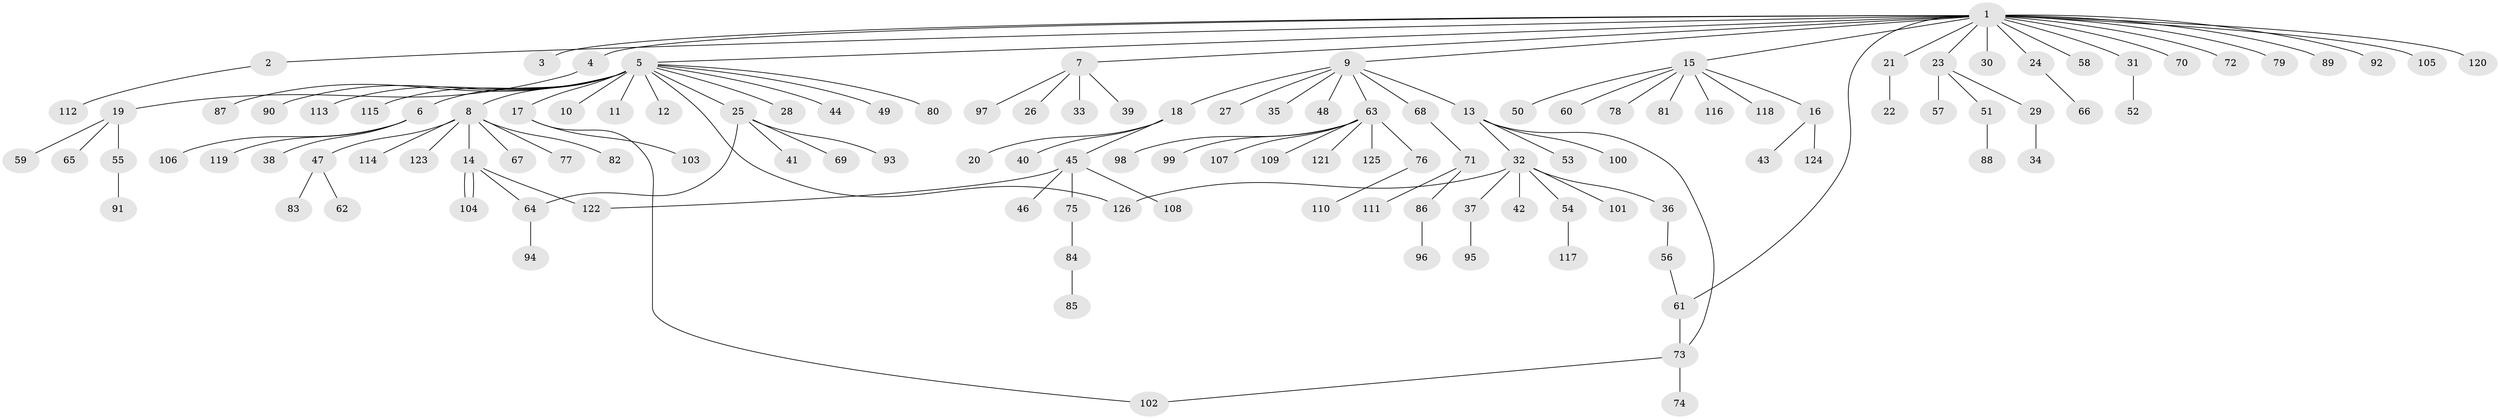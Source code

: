 // coarse degree distribution, {1: 0.8266666666666667, 2: 0.10666666666666667, 8: 0.013333333333333334, 6: 0.013333333333333334, 11: 0.013333333333333334, 10: 0.013333333333333334, 37: 0.013333333333333334}
// Generated by graph-tools (version 1.1) at 2025/50/03/04/25 21:50:06]
// undirected, 126 vertices, 132 edges
graph export_dot {
graph [start="1"]
  node [color=gray90,style=filled];
  1;
  2;
  3;
  4;
  5;
  6;
  7;
  8;
  9;
  10;
  11;
  12;
  13;
  14;
  15;
  16;
  17;
  18;
  19;
  20;
  21;
  22;
  23;
  24;
  25;
  26;
  27;
  28;
  29;
  30;
  31;
  32;
  33;
  34;
  35;
  36;
  37;
  38;
  39;
  40;
  41;
  42;
  43;
  44;
  45;
  46;
  47;
  48;
  49;
  50;
  51;
  52;
  53;
  54;
  55;
  56;
  57;
  58;
  59;
  60;
  61;
  62;
  63;
  64;
  65;
  66;
  67;
  68;
  69;
  70;
  71;
  72;
  73;
  74;
  75;
  76;
  77;
  78;
  79;
  80;
  81;
  82;
  83;
  84;
  85;
  86;
  87;
  88;
  89;
  90;
  91;
  92;
  93;
  94;
  95;
  96;
  97;
  98;
  99;
  100;
  101;
  102;
  103;
  104;
  105;
  106;
  107;
  108;
  109;
  110;
  111;
  112;
  113;
  114;
  115;
  116;
  117;
  118;
  119;
  120;
  121;
  122;
  123;
  124;
  125;
  126;
  1 -- 2;
  1 -- 3;
  1 -- 4;
  1 -- 5;
  1 -- 7;
  1 -- 9;
  1 -- 15;
  1 -- 21;
  1 -- 23;
  1 -- 24;
  1 -- 30;
  1 -- 31;
  1 -- 58;
  1 -- 61;
  1 -- 70;
  1 -- 72;
  1 -- 79;
  1 -- 89;
  1 -- 92;
  1 -- 105;
  1 -- 120;
  2 -- 112;
  4 -- 19;
  5 -- 6;
  5 -- 8;
  5 -- 10;
  5 -- 11;
  5 -- 12;
  5 -- 17;
  5 -- 25;
  5 -- 28;
  5 -- 44;
  5 -- 49;
  5 -- 80;
  5 -- 87;
  5 -- 90;
  5 -- 113;
  5 -- 115;
  5 -- 126;
  6 -- 38;
  6 -- 106;
  6 -- 119;
  7 -- 26;
  7 -- 33;
  7 -- 39;
  7 -- 97;
  8 -- 14;
  8 -- 47;
  8 -- 67;
  8 -- 77;
  8 -- 82;
  8 -- 114;
  8 -- 123;
  9 -- 13;
  9 -- 18;
  9 -- 27;
  9 -- 35;
  9 -- 48;
  9 -- 63;
  9 -- 68;
  13 -- 32;
  13 -- 53;
  13 -- 73;
  13 -- 100;
  14 -- 64;
  14 -- 104;
  14 -- 104;
  14 -- 122;
  15 -- 16;
  15 -- 50;
  15 -- 60;
  15 -- 78;
  15 -- 81;
  15 -- 116;
  15 -- 118;
  16 -- 43;
  16 -- 124;
  17 -- 102;
  17 -- 103;
  18 -- 20;
  18 -- 40;
  18 -- 45;
  19 -- 55;
  19 -- 59;
  19 -- 65;
  21 -- 22;
  23 -- 29;
  23 -- 51;
  23 -- 57;
  24 -- 66;
  25 -- 41;
  25 -- 64;
  25 -- 69;
  25 -- 93;
  29 -- 34;
  31 -- 52;
  32 -- 36;
  32 -- 37;
  32 -- 42;
  32 -- 54;
  32 -- 101;
  32 -- 126;
  36 -- 56;
  37 -- 95;
  45 -- 46;
  45 -- 75;
  45 -- 108;
  45 -- 122;
  47 -- 62;
  47 -- 83;
  51 -- 88;
  54 -- 117;
  55 -- 91;
  56 -- 61;
  61 -- 73;
  63 -- 76;
  63 -- 98;
  63 -- 99;
  63 -- 107;
  63 -- 109;
  63 -- 121;
  63 -- 125;
  64 -- 94;
  68 -- 71;
  71 -- 86;
  71 -- 111;
  73 -- 74;
  73 -- 102;
  75 -- 84;
  76 -- 110;
  84 -- 85;
  86 -- 96;
}
